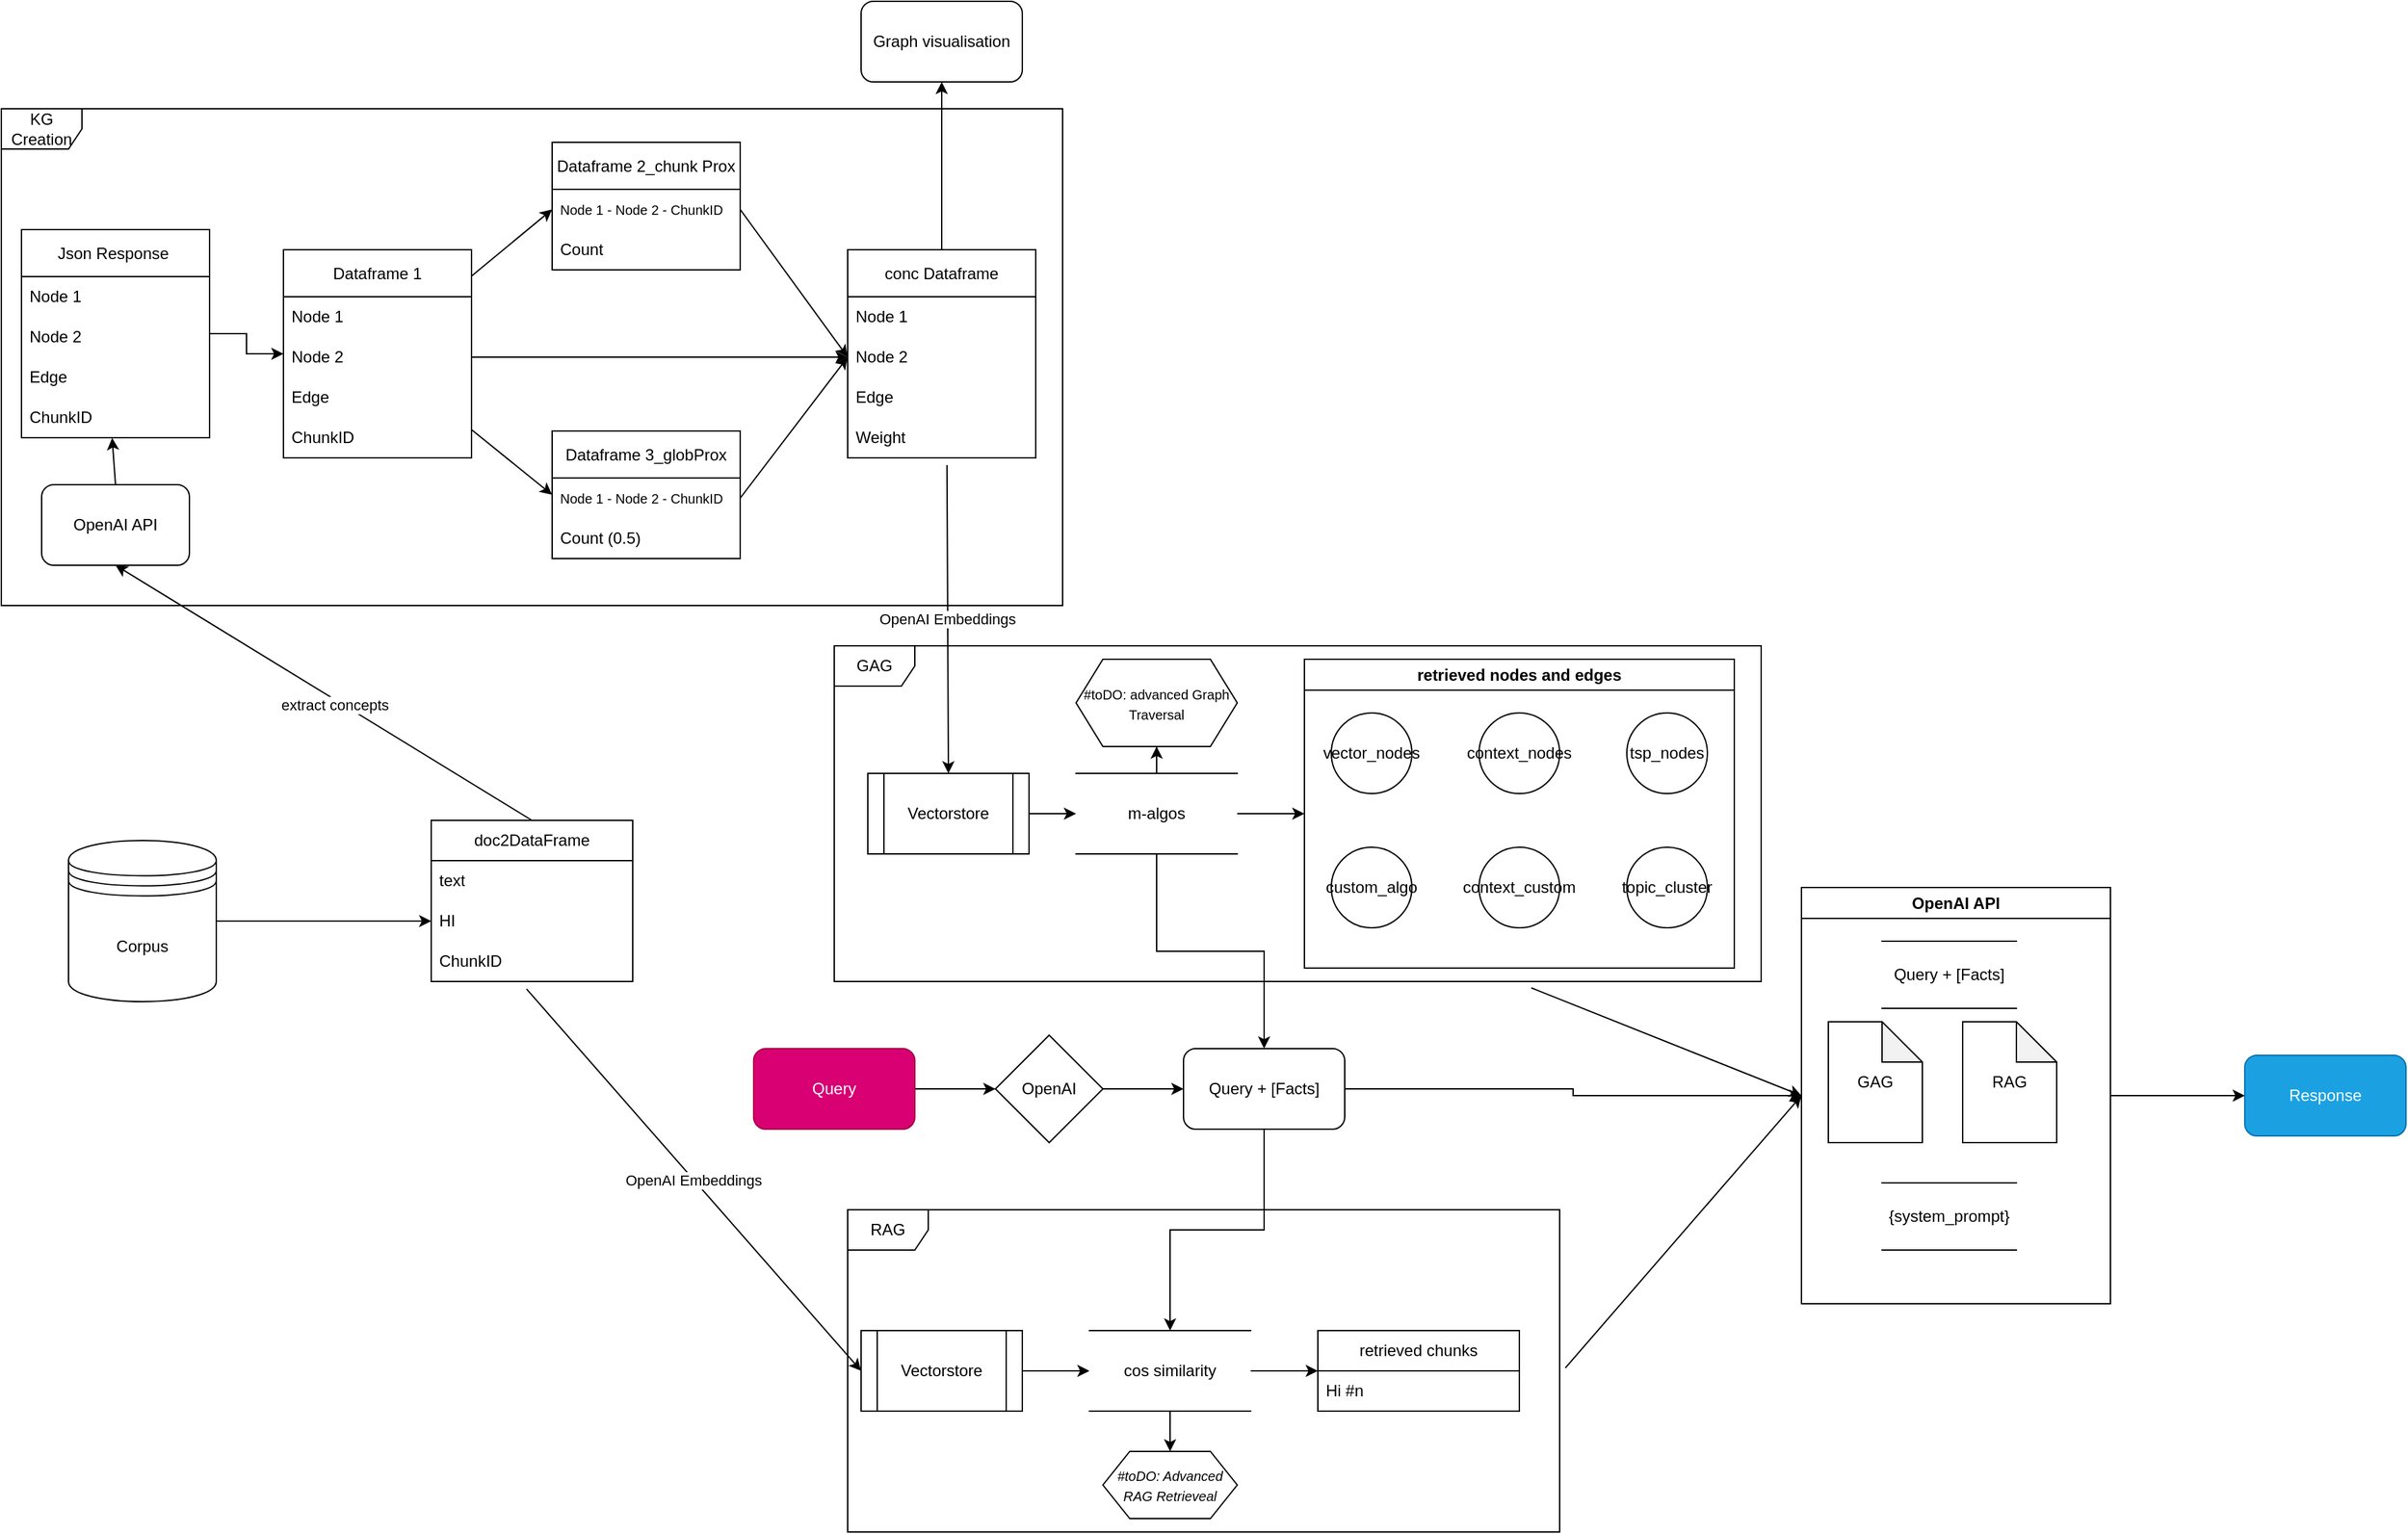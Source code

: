 <mxfile version="22.1.18" type="device">
  <diagram name="Page-1" id="52a04d89-c75d-2922-d76d-85b35f80e030">
    <mxGraphModel dx="860" dy="689" grid="1" gridSize="10" guides="1" tooltips="1" connect="1" arrows="1" fold="1" page="1" pageScale="1" pageWidth="1920" pageHeight="1200" background="none" math="0" shadow="0">
      <root>
        <mxCell id="0" />
        <mxCell id="1" parent="0" />
        <mxCell id="X5VIgh7Qa67PlQyHunUA-84" value="" style="edgeStyle=orthogonalEdgeStyle;rounded=0;orthogonalLoop=1;jettySize=auto;html=1;" parent="1" source="X5VIgh7Qa67PlQyHunUA-23" target="X5VIgh7Qa67PlQyHunUA-79" edge="1">
          <mxGeometry relative="1" as="geometry" />
        </mxCell>
        <mxCell id="X5VIgh7Qa67PlQyHunUA-23" value="Json Response&amp;nbsp;" style="swimlane;fontStyle=0;childLayout=stackLayout;horizontal=1;startSize=35;horizontalStack=0;resizeParent=1;resizeParentMax=0;resizeLast=0;collapsible=1;marginBottom=0;whiteSpace=wrap;html=1;" parent="1" vertex="1">
          <mxGeometry x="55" y="190" width="140" height="155" as="geometry" />
        </mxCell>
        <mxCell id="X5VIgh7Qa67PlQyHunUA-24" value="Node 1" style="text;strokeColor=none;fillColor=none;align=left;verticalAlign=middle;spacingLeft=4;spacingRight=4;overflow=hidden;points=[[0,0.5],[1,0.5]];portConstraint=eastwest;rotatable=0;whiteSpace=wrap;html=1;" parent="X5VIgh7Qa67PlQyHunUA-23" vertex="1">
          <mxGeometry y="35" width="140" height="30" as="geometry" />
        </mxCell>
        <mxCell id="X5VIgh7Qa67PlQyHunUA-25" value="Node 2" style="text;strokeColor=none;fillColor=none;align=left;verticalAlign=middle;spacingLeft=4;spacingRight=4;overflow=hidden;points=[[0,0.5],[1,0.5]];portConstraint=eastwest;rotatable=0;whiteSpace=wrap;html=1;" parent="X5VIgh7Qa67PlQyHunUA-23" vertex="1">
          <mxGeometry y="65" width="140" height="30" as="geometry" />
        </mxCell>
        <mxCell id="X5VIgh7Qa67PlQyHunUA-26" value="Edge&amp;nbsp;" style="text;strokeColor=none;fillColor=none;align=left;verticalAlign=middle;spacingLeft=4;spacingRight=4;overflow=hidden;points=[[0,0.5],[1,0.5]];portConstraint=eastwest;rotatable=0;whiteSpace=wrap;html=1;" parent="X5VIgh7Qa67PlQyHunUA-23" vertex="1">
          <mxGeometry y="95" width="140" height="30" as="geometry" />
        </mxCell>
        <mxCell id="GWjRgUHbmqg_OCH1bGbO-19" value="ChunkID" style="text;strokeColor=none;fillColor=none;align=left;verticalAlign=middle;spacingLeft=4;spacingRight=4;overflow=hidden;points=[[0,0.5],[1,0.5]];portConstraint=eastwest;rotatable=0;whiteSpace=wrap;html=1;" vertex="1" parent="X5VIgh7Qa67PlQyHunUA-23">
          <mxGeometry y="125" width="140" height="30" as="geometry" />
        </mxCell>
        <mxCell id="X5VIgh7Qa67PlQyHunUA-32" value="OpenAI API" style="rounded=1;whiteSpace=wrap;html=1;" parent="1" vertex="1">
          <mxGeometry x="70" y="380" width="110" height="60" as="geometry" />
        </mxCell>
        <mxCell id="X5VIgh7Qa67PlQyHunUA-42" value="Corpus" style="shape=datastore;whiteSpace=wrap;html=1;" parent="1" vertex="1">
          <mxGeometry x="90" y="645" width="110" height="120" as="geometry" />
        </mxCell>
        <mxCell id="X5VIgh7Qa67PlQyHunUA-62" value="KG Creation" style="shape=umlFrame;whiteSpace=wrap;html=1;pointerEvents=0;" parent="1" vertex="1">
          <mxGeometry x="40" y="100" width="790" height="370" as="geometry" />
        </mxCell>
        <mxCell id="X5VIgh7Qa67PlQyHunUA-79" value="Dataframe 1" style="swimlane;fontStyle=0;childLayout=stackLayout;horizontal=1;startSize=35;horizontalStack=0;resizeParent=1;resizeParentMax=0;resizeLast=0;collapsible=1;marginBottom=0;whiteSpace=wrap;html=1;" parent="1" vertex="1">
          <mxGeometry x="250" y="205" width="140" height="155" as="geometry" />
        </mxCell>
        <mxCell id="X5VIgh7Qa67PlQyHunUA-80" value="Node 1" style="text;strokeColor=none;fillColor=none;align=left;verticalAlign=middle;spacingLeft=4;spacingRight=4;overflow=hidden;points=[[0,0.5],[1,0.5]];portConstraint=eastwest;rotatable=0;whiteSpace=wrap;html=1;" parent="X5VIgh7Qa67PlQyHunUA-79" vertex="1">
          <mxGeometry y="35" width="140" height="30" as="geometry" />
        </mxCell>
        <mxCell id="X5VIgh7Qa67PlQyHunUA-81" value="Node 2" style="text;strokeColor=none;fillColor=none;align=left;verticalAlign=middle;spacingLeft=4;spacingRight=4;overflow=hidden;points=[[0,0.5],[1,0.5]];portConstraint=eastwest;rotatable=0;whiteSpace=wrap;html=1;" parent="X5VIgh7Qa67PlQyHunUA-79" vertex="1">
          <mxGeometry y="65" width="140" height="30" as="geometry" />
        </mxCell>
        <mxCell id="X5VIgh7Qa67PlQyHunUA-82" value="Edge" style="text;strokeColor=none;fillColor=none;align=left;verticalAlign=middle;spacingLeft=4;spacingRight=4;overflow=hidden;points=[[0,0.5],[1,0.5]];portConstraint=eastwest;rotatable=0;whiteSpace=wrap;html=1;" parent="X5VIgh7Qa67PlQyHunUA-79" vertex="1">
          <mxGeometry y="95" width="140" height="30" as="geometry" />
        </mxCell>
        <mxCell id="X5VIgh7Qa67PlQyHunUA-83" value="ChunkID" style="text;strokeColor=none;fillColor=none;align=left;verticalAlign=middle;spacingLeft=4;spacingRight=4;overflow=hidden;points=[[0,0.5],[1,0.5]];portConstraint=eastwest;rotatable=0;whiteSpace=wrap;html=1;" parent="X5VIgh7Qa67PlQyHunUA-79" vertex="1">
          <mxGeometry y="125" width="140" height="30" as="geometry" />
        </mxCell>
        <mxCell id="X5VIgh7Qa67PlQyHunUA-85" value="Dataframe 2_chunk Prox" style="swimlane;fontStyle=0;childLayout=stackLayout;horizontal=1;startSize=35;horizontalStack=0;resizeParent=1;resizeParentMax=0;resizeLast=0;collapsible=1;marginBottom=0;whiteSpace=wrap;html=1;" parent="1" vertex="1">
          <mxGeometry x="450" y="125" width="140" height="95" as="geometry" />
        </mxCell>
        <mxCell id="X5VIgh7Qa67PlQyHunUA-86" value="&lt;font style=&quot;font-size: 10px;&quot;&gt;Node 1 - Node 2 - ChunkID&lt;/font&gt;" style="text;strokeColor=none;fillColor=none;align=left;verticalAlign=middle;spacingLeft=4;spacingRight=4;overflow=hidden;points=[[0,0.5],[1,0.5]];portConstraint=eastwest;rotatable=0;whiteSpace=wrap;html=1;" parent="X5VIgh7Qa67PlQyHunUA-85" vertex="1">
          <mxGeometry y="35" width="140" height="30" as="geometry" />
        </mxCell>
        <mxCell id="X5VIgh7Qa67PlQyHunUA-89" value="Count" style="text;strokeColor=none;fillColor=none;align=left;verticalAlign=middle;spacingLeft=4;spacingRight=4;overflow=hidden;points=[[0,0.5],[1,0.5]];portConstraint=eastwest;rotatable=0;whiteSpace=wrap;html=1;" parent="X5VIgh7Qa67PlQyHunUA-85" vertex="1">
          <mxGeometry y="65" width="140" height="30" as="geometry" />
        </mxCell>
        <mxCell id="X5VIgh7Qa67PlQyHunUA-92" value="" style="endArrow=classic;html=1;rounded=0;entryX=0;entryY=0.5;entryDx=0;entryDy=0;" parent="1" source="X5VIgh7Qa67PlQyHunUA-79" target="X5VIgh7Qa67PlQyHunUA-86" edge="1">
          <mxGeometry width="50" height="50" relative="1" as="geometry">
            <mxPoint x="120" y="310" as="sourcePoint" />
            <mxPoint x="370" y="190" as="targetPoint" />
          </mxGeometry>
        </mxCell>
        <mxCell id="X5VIgh7Qa67PlQyHunUA-94" value="Dataframe 3_globProx" style="swimlane;fontStyle=0;childLayout=stackLayout;horizontal=1;startSize=35;horizontalStack=0;resizeParent=1;resizeParentMax=0;resizeLast=0;collapsible=1;marginBottom=0;whiteSpace=wrap;html=1;" parent="1" vertex="1">
          <mxGeometry x="450" y="340" width="140" height="95" as="geometry" />
        </mxCell>
        <mxCell id="X5VIgh7Qa67PlQyHunUA-95" value="&lt;font style=&quot;font-size: 10px;&quot;&gt;Node 1 - Node 2 - ChunkID&lt;/font&gt;" style="text;strokeColor=none;fillColor=none;align=left;verticalAlign=middle;spacingLeft=4;spacingRight=4;overflow=hidden;points=[[0,0.5],[1,0.5]];portConstraint=eastwest;rotatable=0;whiteSpace=wrap;html=1;" parent="X5VIgh7Qa67PlQyHunUA-94" vertex="1">
          <mxGeometry y="35" width="140" height="30" as="geometry" />
        </mxCell>
        <mxCell id="X5VIgh7Qa67PlQyHunUA-96" value="Count (0.5)" style="text;strokeColor=none;fillColor=none;align=left;verticalAlign=middle;spacingLeft=4;spacingRight=4;overflow=hidden;points=[[0,0.5],[1,0.5]];portConstraint=eastwest;rotatable=0;whiteSpace=wrap;html=1;" parent="X5VIgh7Qa67PlQyHunUA-94" vertex="1">
          <mxGeometry y="65" width="140" height="30" as="geometry" />
        </mxCell>
        <mxCell id="X5VIgh7Qa67PlQyHunUA-97" value="" style="endArrow=classic;html=1;rounded=0;entryX=0;entryY=0.5;entryDx=0;entryDy=0;" parent="1" source="X5VIgh7Qa67PlQyHunUA-79" target="X5VIgh7Qa67PlQyHunUA-94" edge="1">
          <mxGeometry width="50" height="50" relative="1" as="geometry">
            <mxPoint x="120" y="310" as="sourcePoint" />
            <mxPoint x="170" y="260" as="targetPoint" />
          </mxGeometry>
        </mxCell>
        <mxCell id="X5VIgh7Qa67PlQyHunUA-109" value="" style="edgeStyle=orthogonalEdgeStyle;rounded=0;orthogonalLoop=1;jettySize=auto;html=1;" parent="1" source="X5VIgh7Qa67PlQyHunUA-100" target="X5VIgh7Qa67PlQyHunUA-108" edge="1">
          <mxGeometry relative="1" as="geometry" />
        </mxCell>
        <mxCell id="X5VIgh7Qa67PlQyHunUA-100" value="conc Dataframe" style="swimlane;fontStyle=0;childLayout=stackLayout;horizontal=1;startSize=35;horizontalStack=0;resizeParent=1;resizeParentMax=0;resizeLast=0;collapsible=1;marginBottom=0;whiteSpace=wrap;html=1;" parent="1" vertex="1">
          <mxGeometry x="670" y="205" width="140" height="155" as="geometry" />
        </mxCell>
        <mxCell id="X5VIgh7Qa67PlQyHunUA-101" value="Node 1" style="text;strokeColor=none;fillColor=none;align=left;verticalAlign=middle;spacingLeft=4;spacingRight=4;overflow=hidden;points=[[0,0.5],[1,0.5]];portConstraint=eastwest;rotatable=0;whiteSpace=wrap;html=1;" parent="X5VIgh7Qa67PlQyHunUA-100" vertex="1">
          <mxGeometry y="35" width="140" height="30" as="geometry" />
        </mxCell>
        <mxCell id="X5VIgh7Qa67PlQyHunUA-102" value="Node 2" style="text;strokeColor=none;fillColor=none;align=left;verticalAlign=middle;spacingLeft=4;spacingRight=4;overflow=hidden;points=[[0,0.5],[1,0.5]];portConstraint=eastwest;rotatable=0;whiteSpace=wrap;html=1;" parent="X5VIgh7Qa67PlQyHunUA-100" vertex="1">
          <mxGeometry y="65" width="140" height="30" as="geometry" />
        </mxCell>
        <mxCell id="X5VIgh7Qa67PlQyHunUA-103" value="Edge" style="text;strokeColor=none;fillColor=none;align=left;verticalAlign=middle;spacingLeft=4;spacingRight=4;overflow=hidden;points=[[0,0.5],[1,0.5]];portConstraint=eastwest;rotatable=0;whiteSpace=wrap;html=1;" parent="X5VIgh7Qa67PlQyHunUA-100" vertex="1">
          <mxGeometry y="95" width="140" height="30" as="geometry" />
        </mxCell>
        <mxCell id="X5VIgh7Qa67PlQyHunUA-104" value="Weight" style="text;strokeColor=none;fillColor=none;align=left;verticalAlign=middle;spacingLeft=4;spacingRight=4;overflow=hidden;points=[[0,0.5],[1,0.5]];portConstraint=eastwest;rotatable=0;whiteSpace=wrap;html=1;" parent="X5VIgh7Qa67PlQyHunUA-100" vertex="1">
          <mxGeometry y="125" width="140" height="30" as="geometry" />
        </mxCell>
        <mxCell id="X5VIgh7Qa67PlQyHunUA-105" value="" style="endArrow=classic;html=1;rounded=0;entryX=0;entryY=0.5;entryDx=0;entryDy=0;exitX=1;exitY=0.5;exitDx=0;exitDy=0;" parent="1" source="X5VIgh7Qa67PlQyHunUA-81" target="X5VIgh7Qa67PlQyHunUA-102" edge="1">
          <mxGeometry width="50" height="50" relative="1" as="geometry">
            <mxPoint x="550" y="310" as="sourcePoint" />
            <mxPoint x="600" y="260" as="targetPoint" />
          </mxGeometry>
        </mxCell>
        <mxCell id="X5VIgh7Qa67PlQyHunUA-106" value="" style="endArrow=classic;html=1;rounded=0;exitX=1;exitY=0.5;exitDx=0;exitDy=0;entryX=0;entryY=0.5;entryDx=0;entryDy=0;" parent="1" source="X5VIgh7Qa67PlQyHunUA-86" target="X5VIgh7Qa67PlQyHunUA-102" edge="1">
          <mxGeometry width="50" height="50" relative="1" as="geometry">
            <mxPoint x="550" y="310" as="sourcePoint" />
            <mxPoint x="600" y="260" as="targetPoint" />
          </mxGeometry>
        </mxCell>
        <mxCell id="X5VIgh7Qa67PlQyHunUA-107" value="" style="endArrow=classic;html=1;rounded=0;exitX=1;exitY=0.5;exitDx=0;exitDy=0;entryX=0;entryY=0.5;entryDx=0;entryDy=0;" parent="1" source="X5VIgh7Qa67PlQyHunUA-95" target="X5VIgh7Qa67PlQyHunUA-102" edge="1">
          <mxGeometry width="50" height="50" relative="1" as="geometry">
            <mxPoint x="600" y="185" as="sourcePoint" />
            <mxPoint x="680" y="295" as="targetPoint" />
          </mxGeometry>
        </mxCell>
        <mxCell id="X5VIgh7Qa67PlQyHunUA-108" value="Graph visualisation" style="rounded=1;whiteSpace=wrap;html=1;fontStyle=0;startSize=35;" parent="1" vertex="1">
          <mxGeometry x="680" y="20" width="120" height="60" as="geometry" />
        </mxCell>
        <mxCell id="X5VIgh7Qa67PlQyHunUA-110" value="RAG" style="shape=umlFrame;whiteSpace=wrap;html=1;pointerEvents=0;" parent="1" vertex="1">
          <mxGeometry x="670" y="920" width="530" height="240" as="geometry" />
        </mxCell>
        <mxCell id="X5VIgh7Qa67PlQyHunUA-111" value="doc2DataFrame" style="swimlane;fontStyle=0;childLayout=stackLayout;horizontal=1;startSize=30;horizontalStack=0;resizeParent=1;resizeParentMax=0;resizeLast=0;collapsible=1;marginBottom=0;whiteSpace=wrap;html=1;" parent="1" vertex="1">
          <mxGeometry x="360" y="630" width="150" height="120" as="geometry" />
        </mxCell>
        <mxCell id="X5VIgh7Qa67PlQyHunUA-112" value="text" style="text;strokeColor=none;fillColor=none;align=left;verticalAlign=middle;spacingLeft=4;spacingRight=4;overflow=hidden;points=[[0,0.5],[1,0.5]];portConstraint=eastwest;rotatable=0;whiteSpace=wrap;html=1;" parent="X5VIgh7Qa67PlQyHunUA-111" vertex="1">
          <mxGeometry y="30" width="150" height="30" as="geometry" />
        </mxCell>
        <mxCell id="X5VIgh7Qa67PlQyHunUA-113" value="HI" style="text;strokeColor=none;fillColor=none;align=left;verticalAlign=middle;spacingLeft=4;spacingRight=4;overflow=hidden;points=[[0,0.5],[1,0.5]];portConstraint=eastwest;rotatable=0;whiteSpace=wrap;html=1;" parent="X5VIgh7Qa67PlQyHunUA-111" vertex="1">
          <mxGeometry y="60" width="150" height="30" as="geometry" />
        </mxCell>
        <mxCell id="X5VIgh7Qa67PlQyHunUA-114" value="ChunkID" style="text;strokeColor=none;fillColor=none;align=left;verticalAlign=middle;spacingLeft=4;spacingRight=4;overflow=hidden;points=[[0,0.5],[1,0.5]];portConstraint=eastwest;rotatable=0;whiteSpace=wrap;html=1;" parent="X5VIgh7Qa67PlQyHunUA-111" vertex="1">
          <mxGeometry y="90" width="150" height="30" as="geometry" />
        </mxCell>
        <mxCell id="X5VIgh7Qa67PlQyHunUA-115" value="" style="endArrow=classic;html=1;rounded=0;exitX=1;exitY=0.5;exitDx=0;exitDy=0;entryX=0;entryY=0.5;entryDx=0;entryDy=0;" parent="1" source="X5VIgh7Qa67PlQyHunUA-42" target="X5VIgh7Qa67PlQyHunUA-113" edge="1">
          <mxGeometry width="50" height="50" relative="1" as="geometry">
            <mxPoint x="540" y="510" as="sourcePoint" />
            <mxPoint x="110" y="480" as="targetPoint" />
          </mxGeometry>
        </mxCell>
        <mxCell id="X5VIgh7Qa67PlQyHunUA-118" value="Vectorstore" style="shape=process;whiteSpace=wrap;html=1;backgroundOutline=1;" parent="1" vertex="1">
          <mxGeometry x="680" y="1010" width="120" height="60" as="geometry" />
        </mxCell>
        <mxCell id="X5VIgh7Qa67PlQyHunUA-120" value="OpenAI Embeddings" style="endArrow=classic;html=1;rounded=0;exitX=0.473;exitY=1.186;exitDx=0;exitDy=0;entryX=0;entryY=0.5;entryDx=0;entryDy=0;exitPerimeter=0;" parent="1" source="X5VIgh7Qa67PlQyHunUA-114" target="X5VIgh7Qa67PlQyHunUA-118" edge="1">
          <mxGeometry relative="1" as="geometry">
            <mxPoint x="450" y="500" as="sourcePoint" />
            <mxPoint x="610" y="500" as="targetPoint" />
          </mxGeometry>
        </mxCell>
        <mxCell id="X5VIgh7Qa67PlQyHunUA-124" value="GAG" style="shape=umlFrame;whiteSpace=wrap;html=1;pointerEvents=0;" parent="1" vertex="1">
          <mxGeometry x="660" y="500" width="690" height="250" as="geometry" />
        </mxCell>
        <mxCell id="X5VIgh7Qa67PlQyHunUA-126" value="OpenAI Embeddings" style="endArrow=classic;html=1;rounded=0;exitX=0.528;exitY=1.178;exitDx=0;exitDy=0;entryX=0.5;entryY=0;entryDx=0;entryDy=0;exitPerimeter=0;" parent="1" source="X5VIgh7Qa67PlQyHunUA-104" target="X5VIgh7Qa67PlQyHunUA-127" edge="1">
          <mxGeometry relative="1" as="geometry">
            <mxPoint x="190" y="560" as="sourcePoint" />
            <mxPoint x="835" y="735" as="targetPoint" />
          </mxGeometry>
        </mxCell>
        <mxCell id="X5VIgh7Qa67PlQyHunUA-127" value="Vectorstore" style="shape=process;whiteSpace=wrap;html=1;backgroundOutline=1;" parent="1" vertex="1">
          <mxGeometry x="685" y="595" width="120" height="60" as="geometry" />
        </mxCell>
        <mxCell id="X5VIgh7Qa67PlQyHunUA-128" value="" style="endArrow=classic;html=1;rounded=0;exitX=0.5;exitY=0;exitDx=0;exitDy=0;entryX=0.5;entryY=1;entryDx=0;entryDy=0;" parent="1" source="X5VIgh7Qa67PlQyHunUA-111" target="X5VIgh7Qa67PlQyHunUA-32" edge="1">
          <mxGeometry width="50" height="50" relative="1" as="geometry">
            <mxPoint x="570" y="480" as="sourcePoint" />
            <mxPoint x="620" y="430" as="targetPoint" />
          </mxGeometry>
        </mxCell>
        <mxCell id="X5VIgh7Qa67PlQyHunUA-189" value="extract concepts" style="edgeLabel;html=1;align=center;verticalAlign=middle;resizable=0;points=[];" parent="X5VIgh7Qa67PlQyHunUA-128" vertex="1" connectable="0">
          <mxGeometry x="-0.063" y="3" relative="1" as="geometry">
            <mxPoint as="offset" />
          </mxGeometry>
        </mxCell>
        <mxCell id="X5VIgh7Qa67PlQyHunUA-131" value="" style="endArrow=classic;html=1;rounded=0;exitX=0.5;exitY=0;exitDx=0;exitDy=0;entryX=0.482;entryY=1.006;entryDx=0;entryDy=0;entryPerimeter=0;" parent="1" source="X5VIgh7Qa67PlQyHunUA-32" target="GWjRgUHbmqg_OCH1bGbO-19" edge="1">
          <mxGeometry width="50" height="50" relative="1" as="geometry">
            <mxPoint x="260" y="470" as="sourcePoint" />
            <mxPoint x="120" y="350" as="targetPoint" />
          </mxGeometry>
        </mxCell>
        <mxCell id="GWjRgUHbmqg_OCH1bGbO-7" value="" style="edgeStyle=orthogonalEdgeStyle;rounded=0;orthogonalLoop=1;jettySize=auto;html=1;" edge="1" parent="1" source="X5VIgh7Qa67PlQyHunUA-132" target="GWjRgUHbmqg_OCH1bGbO-2">
          <mxGeometry relative="1" as="geometry" />
        </mxCell>
        <mxCell id="X5VIgh7Qa67PlQyHunUA-132" value="Query" style="rounded=1;whiteSpace=wrap;html=1;fillColor=#d80073;fontColor=#ffffff;strokeColor=#A50040;" parent="1" vertex="1">
          <mxGeometry x="600" y="800" width="120" height="60" as="geometry" />
        </mxCell>
        <mxCell id="GWjRgUHbmqg_OCH1bGbO-15" value="" style="edgeStyle=orthogonalEdgeStyle;rounded=0;orthogonalLoop=1;jettySize=auto;html=1;" edge="1" parent="1" source="X5VIgh7Qa67PlQyHunUA-134" target="GWjRgUHbmqg_OCH1bGbO-14">
          <mxGeometry relative="1" as="geometry" />
        </mxCell>
        <mxCell id="X5VIgh7Qa67PlQyHunUA-134" value="cos similarity" style="shape=partialRectangle;whiteSpace=wrap;html=1;left=0;right=0;fillColor=none;" parent="1" vertex="1">
          <mxGeometry x="850" y="1010" width="120" height="60" as="geometry" />
        </mxCell>
        <mxCell id="X5VIgh7Qa67PlQyHunUA-135" value="" style="endArrow=classic;html=1;rounded=0;exitX=1;exitY=0.5;exitDx=0;exitDy=0;entryX=0;entryY=0.5;entryDx=0;entryDy=0;" parent="1" source="X5VIgh7Qa67PlQyHunUA-118" target="X5VIgh7Qa67PlQyHunUA-134" edge="1">
          <mxGeometry width="50" height="50" relative="1" as="geometry">
            <mxPoint x="790" y="830" as="sourcePoint" />
            <mxPoint x="840" y="780" as="targetPoint" />
          </mxGeometry>
        </mxCell>
        <mxCell id="GWjRgUHbmqg_OCH1bGbO-4" value="" style="edgeStyle=orthogonalEdgeStyle;rounded=0;orthogonalLoop=1;jettySize=auto;html=1;entryX=0.5;entryY=0;entryDx=0;entryDy=0;" edge="1" parent="1" source="X5VIgh7Qa67PlQyHunUA-136" target="GWjRgUHbmqg_OCH1bGbO-1">
          <mxGeometry relative="1" as="geometry">
            <mxPoint x="890" y="720" as="targetPoint" />
          </mxGeometry>
        </mxCell>
        <mxCell id="GWjRgUHbmqg_OCH1bGbO-17" value="" style="edgeStyle=orthogonalEdgeStyle;rounded=0;orthogonalLoop=1;jettySize=auto;html=1;" edge="1" parent="1" source="X5VIgh7Qa67PlQyHunUA-136" target="GWjRgUHbmqg_OCH1bGbO-16">
          <mxGeometry relative="1" as="geometry" />
        </mxCell>
        <mxCell id="X5VIgh7Qa67PlQyHunUA-136" value="m-algos" style="shape=partialRectangle;whiteSpace=wrap;html=1;left=0;right=0;fillColor=none;" parent="1" vertex="1">
          <mxGeometry x="840" y="595" width="120" height="60" as="geometry" />
        </mxCell>
        <mxCell id="X5VIgh7Qa67PlQyHunUA-139" value="retrieved chunks" style="swimlane;fontStyle=0;childLayout=stackLayout;horizontal=1;startSize=30;horizontalStack=0;resizeParent=1;resizeParentMax=0;resizeLast=0;collapsible=1;marginBottom=0;whiteSpace=wrap;html=1;" parent="1" vertex="1">
          <mxGeometry x="1020" y="1010" width="150" height="60" as="geometry" />
        </mxCell>
        <mxCell id="X5VIgh7Qa67PlQyHunUA-142" value="Hi #n&amp;nbsp;" style="text;strokeColor=none;fillColor=none;align=left;verticalAlign=middle;spacingLeft=4;spacingRight=4;overflow=hidden;points=[[0,0.5],[1,0.5]];portConstraint=eastwest;rotatable=0;whiteSpace=wrap;html=1;" parent="X5VIgh7Qa67PlQyHunUA-139" vertex="1">
          <mxGeometry y="30" width="150" height="30" as="geometry" />
        </mxCell>
        <mxCell id="X5VIgh7Qa67PlQyHunUA-143" value="" style="endArrow=classic;html=1;rounded=0;exitX=1;exitY=0.5;exitDx=0;exitDy=0;entryX=0;entryY=0.5;entryDx=0;entryDy=0;" parent="1" source="X5VIgh7Qa67PlQyHunUA-134" target="X5VIgh7Qa67PlQyHunUA-139" edge="1">
          <mxGeometry width="50" height="50" relative="1" as="geometry">
            <mxPoint x="970" y="890" as="sourcePoint" />
            <mxPoint x="1020" y="840" as="targetPoint" />
          </mxGeometry>
        </mxCell>
        <mxCell id="X5VIgh7Qa67PlQyHunUA-146" value="" style="endArrow=classic;html=1;rounded=0;exitX=1;exitY=0.5;exitDx=0;exitDy=0;entryX=0;entryY=0.5;entryDx=0;entryDy=0;" parent="1" source="X5VIgh7Qa67PlQyHunUA-127" target="X5VIgh7Qa67PlQyHunUA-136" edge="1">
          <mxGeometry width="50" height="50" relative="1" as="geometry">
            <mxPoint x="960" y="860" as="sourcePoint" />
            <mxPoint x="1010" y="810" as="targetPoint" />
          </mxGeometry>
        </mxCell>
        <mxCell id="X5VIgh7Qa67PlQyHunUA-169" value="retrieved nodes and edges" style="swimlane;whiteSpace=wrap;html=1;" parent="1" vertex="1">
          <mxGeometry x="1010" y="510" width="320" height="230" as="geometry" />
        </mxCell>
        <mxCell id="X5VIgh7Qa67PlQyHunUA-167" value="context_custom" style="ellipse;whiteSpace=wrap;html=1;aspect=fixed;" parent="X5VIgh7Qa67PlQyHunUA-169" vertex="1">
          <mxGeometry x="130" y="140" width="60" height="60" as="geometry" />
        </mxCell>
        <mxCell id="X5VIgh7Qa67PlQyHunUA-159" value="vector_nodes" style="ellipse;whiteSpace=wrap;html=1;aspect=fixed;" parent="X5VIgh7Qa67PlQyHunUA-169" vertex="1">
          <mxGeometry x="20" y="40" width="60" height="60" as="geometry" />
        </mxCell>
        <mxCell id="X5VIgh7Qa67PlQyHunUA-160" value="context_nodes" style="ellipse;whiteSpace=wrap;html=1;aspect=fixed;" parent="X5VIgh7Qa67PlQyHunUA-169" vertex="1">
          <mxGeometry x="130" y="40" width="60" height="60" as="geometry" />
        </mxCell>
        <mxCell id="X5VIgh7Qa67PlQyHunUA-162" value="tsp_nodes" style="ellipse;whiteSpace=wrap;html=1;aspect=fixed;" parent="X5VIgh7Qa67PlQyHunUA-169" vertex="1">
          <mxGeometry x="240" y="40" width="60" height="60" as="geometry" />
        </mxCell>
        <mxCell id="X5VIgh7Qa67PlQyHunUA-166" value="custom_algo" style="ellipse;whiteSpace=wrap;html=1;aspect=fixed;" parent="X5VIgh7Qa67PlQyHunUA-169" vertex="1">
          <mxGeometry x="20" y="140" width="60" height="60" as="geometry" />
        </mxCell>
        <mxCell id="X5VIgh7Qa67PlQyHunUA-164" value="topic_cluster" style="ellipse;whiteSpace=wrap;html=1;aspect=fixed;" parent="X5VIgh7Qa67PlQyHunUA-169" vertex="1">
          <mxGeometry x="240" y="140" width="60" height="60" as="geometry" />
        </mxCell>
        <mxCell id="X5VIgh7Qa67PlQyHunUA-171" value="" style="endArrow=classic;html=1;rounded=0;entryX=0;entryY=0.5;entryDx=0;entryDy=0;exitX=1;exitY=0.5;exitDx=0;exitDy=0;" parent="1" source="X5VIgh7Qa67PlQyHunUA-136" target="X5VIgh7Qa67PlQyHunUA-169" edge="1">
          <mxGeometry width="50" height="50" relative="1" as="geometry">
            <mxPoint x="920" y="640" as="sourcePoint" />
            <mxPoint x="970" y="590" as="targetPoint" />
          </mxGeometry>
        </mxCell>
        <mxCell id="X5VIgh7Qa67PlQyHunUA-172" value="Response" style="rounded=1;whiteSpace=wrap;html=1;fillColor=#1ba1e2;fontColor=#ffffff;strokeColor=#006EAF;" parent="1" vertex="1">
          <mxGeometry x="1710" y="805" width="120" height="60" as="geometry" />
        </mxCell>
        <mxCell id="X5VIgh7Qa67PlQyHunUA-173" value="OpenAI API" style="swimlane;whiteSpace=wrap;html=1;" parent="1" vertex="1">
          <mxGeometry x="1380" y="680" width="230" height="310" as="geometry" />
        </mxCell>
        <mxCell id="X5VIgh7Qa67PlQyHunUA-179" value="GAG" style="shape=note;whiteSpace=wrap;html=1;backgroundOutline=1;darkOpacity=0.05;" parent="X5VIgh7Qa67PlQyHunUA-173" vertex="1">
          <mxGeometry x="20" y="100" width="70" height="90" as="geometry" />
        </mxCell>
        <mxCell id="X5VIgh7Qa67PlQyHunUA-181" value="RAG" style="shape=note;whiteSpace=wrap;html=1;backgroundOutline=1;darkOpacity=0.05;" parent="X5VIgh7Qa67PlQyHunUA-173" vertex="1">
          <mxGeometry x="120" y="100" width="70" height="90" as="geometry" />
        </mxCell>
        <mxCell id="X5VIgh7Qa67PlQyHunUA-182" value="Query + [Facts]" style="shape=partialRectangle;whiteSpace=wrap;html=1;left=0;right=0;fillColor=none;" parent="X5VIgh7Qa67PlQyHunUA-173" vertex="1">
          <mxGeometry x="60" y="40" width="100" height="50" as="geometry" />
        </mxCell>
        <mxCell id="X5VIgh7Qa67PlQyHunUA-183" value="{system_prompt}" style="shape=partialRectangle;whiteSpace=wrap;html=1;left=0;right=0;fillColor=none;" parent="X5VIgh7Qa67PlQyHunUA-173" vertex="1">
          <mxGeometry x="60" y="220" width="100" height="50" as="geometry" />
        </mxCell>
        <mxCell id="X5VIgh7Qa67PlQyHunUA-185" value="" style="endArrow=classic;html=1;rounded=0;entryX=0;entryY=0.5;entryDx=0;entryDy=0;exitX=0.752;exitY=1.019;exitDx=0;exitDy=0;exitPerimeter=0;" parent="1" source="X5VIgh7Qa67PlQyHunUA-124" target="X5VIgh7Qa67PlQyHunUA-173" edge="1">
          <mxGeometry width="50" height="50" relative="1" as="geometry">
            <mxPoint x="1180" y="810" as="sourcePoint" />
            <mxPoint x="1300" y="700" as="targetPoint" />
          </mxGeometry>
        </mxCell>
        <mxCell id="X5VIgh7Qa67PlQyHunUA-186" value="" style="endArrow=classic;html=1;rounded=0;entryX=0;entryY=0.5;entryDx=0;entryDy=0;exitX=1.008;exitY=0.491;exitDx=0;exitDy=0;exitPerimeter=0;" parent="1" source="X5VIgh7Qa67PlQyHunUA-110" target="X5VIgh7Qa67PlQyHunUA-173" edge="1">
          <mxGeometry width="50" height="50" relative="1" as="geometry">
            <mxPoint x="1250" y="750" as="sourcePoint" />
            <mxPoint x="1300" y="700" as="targetPoint" />
          </mxGeometry>
        </mxCell>
        <mxCell id="X5VIgh7Qa67PlQyHunUA-188" value="" style="endArrow=classic;html=1;rounded=0;entryX=0;entryY=0.5;entryDx=0;entryDy=0;exitX=1;exitY=0.5;exitDx=0;exitDy=0;" parent="1" source="X5VIgh7Qa67PlQyHunUA-173" target="X5VIgh7Qa67PlQyHunUA-172" edge="1">
          <mxGeometry width="50" height="50" relative="1" as="geometry">
            <mxPoint x="1250" y="750" as="sourcePoint" />
            <mxPoint x="1300" y="700" as="targetPoint" />
          </mxGeometry>
        </mxCell>
        <mxCell id="GWjRgUHbmqg_OCH1bGbO-11" value="" style="edgeStyle=orthogonalEdgeStyle;rounded=0;orthogonalLoop=1;jettySize=auto;html=1;entryX=0.5;entryY=0;entryDx=0;entryDy=0;" edge="1" parent="1" source="GWjRgUHbmqg_OCH1bGbO-1" target="X5VIgh7Qa67PlQyHunUA-134">
          <mxGeometry relative="1" as="geometry">
            <mxPoint x="930" y="900" as="targetPoint" />
          </mxGeometry>
        </mxCell>
        <mxCell id="GWjRgUHbmqg_OCH1bGbO-13" value="" style="edgeStyle=orthogonalEdgeStyle;rounded=0;orthogonalLoop=1;jettySize=auto;html=1;entryX=0;entryY=0.5;entryDx=0;entryDy=0;" edge="1" parent="1" source="GWjRgUHbmqg_OCH1bGbO-1" target="X5VIgh7Qa67PlQyHunUA-173">
          <mxGeometry relative="1" as="geometry">
            <mxPoint x="1140" y="830" as="targetPoint" />
          </mxGeometry>
        </mxCell>
        <mxCell id="GWjRgUHbmqg_OCH1bGbO-1" value="Query + [Facts]" style="rounded=1;whiteSpace=wrap;html=1;" vertex="1" parent="1">
          <mxGeometry x="920" y="800" width="120" height="60" as="geometry" />
        </mxCell>
        <mxCell id="GWjRgUHbmqg_OCH1bGbO-5" value="" style="edgeStyle=orthogonalEdgeStyle;rounded=0;orthogonalLoop=1;jettySize=auto;html=1;" edge="1" parent="1" source="GWjRgUHbmqg_OCH1bGbO-2" target="GWjRgUHbmqg_OCH1bGbO-1">
          <mxGeometry relative="1" as="geometry" />
        </mxCell>
        <mxCell id="GWjRgUHbmqg_OCH1bGbO-2" value="OpenAI" style="rhombus;whiteSpace=wrap;html=1;" vertex="1" parent="1">
          <mxGeometry x="780" y="790" width="80" height="80" as="geometry" />
        </mxCell>
        <mxCell id="GWjRgUHbmqg_OCH1bGbO-14" value="&lt;font style=&quot;font-size: 10px;&quot;&gt;&lt;i&gt;#toDO: Advanced RAG Retrieveal&lt;/i&gt;&lt;/font&gt;" style="shape=hexagon;perimeter=hexagonPerimeter2;whiteSpace=wrap;html=1;fixedSize=1;fillColor=none;" vertex="1" parent="1">
          <mxGeometry x="860" y="1100" width="100" height="50" as="geometry" />
        </mxCell>
        <mxCell id="GWjRgUHbmqg_OCH1bGbO-16" value="&lt;font style=&quot;font-size: 10px;&quot;&gt;#toDO: advanced Graph Traversal&lt;/font&gt;" style="shape=hexagon;perimeter=hexagonPerimeter2;whiteSpace=wrap;html=1;fixedSize=1;fillColor=none;" vertex="1" parent="1">
          <mxGeometry x="840" y="510" width="120" height="65" as="geometry" />
        </mxCell>
      </root>
    </mxGraphModel>
  </diagram>
</mxfile>

